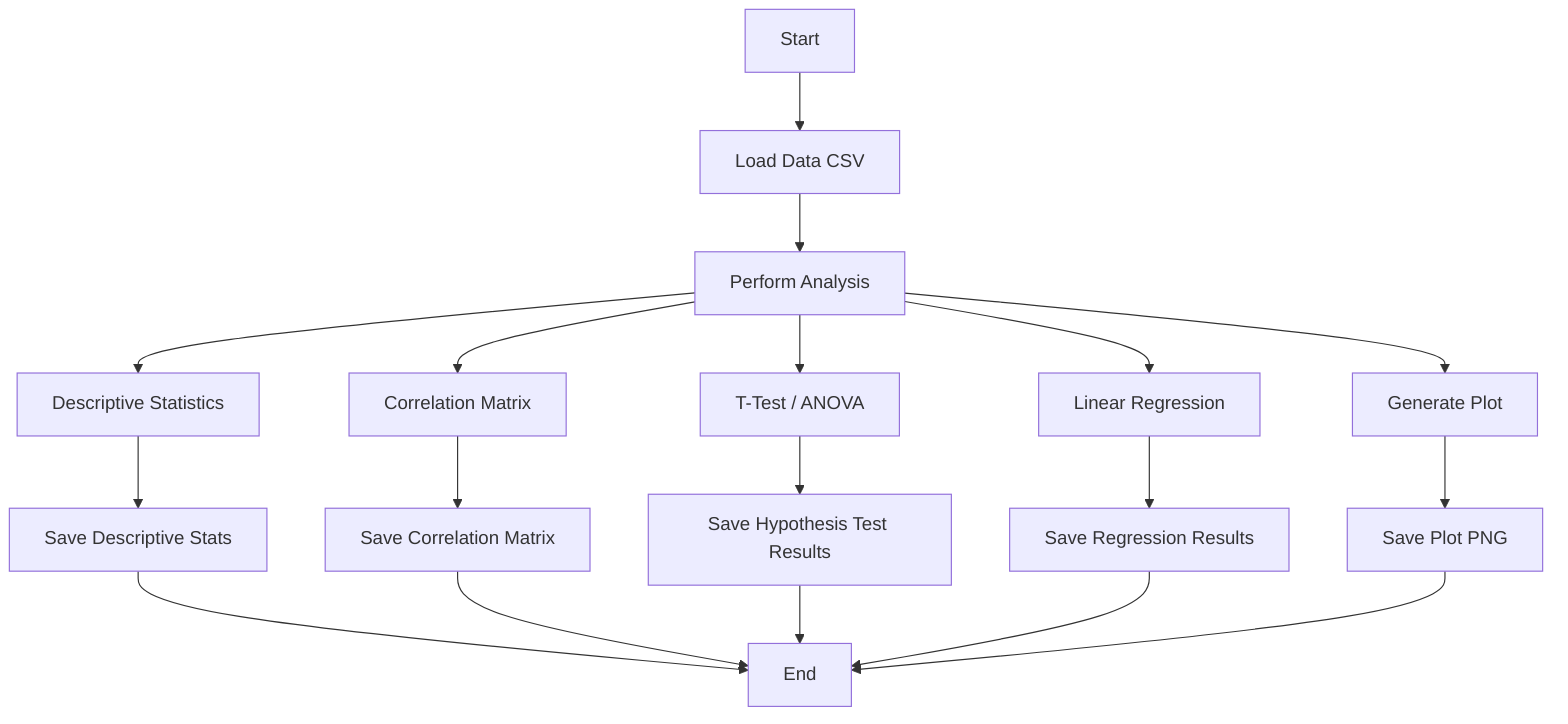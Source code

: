 graph TD
    A[Start] --> B[Load Data CSV]
    B --> C[Perform Analysis]
    C --> D[Descriptive Statistics]
    C --> E[Correlation Matrix]
    C --> F[T-Test / ANOVA]
    C --> G[Linear Regression]
    C --> H[Generate Plot]
    D --> I[Save Descriptive Stats]
    E --> J[Save Correlation Matrix]
    F --> K[Save Hypothesis Test Results]
    G --> L[Save Regression Results]
    H --> M[Save Plot PNG]
    I & J & K & L & M --> N[End]